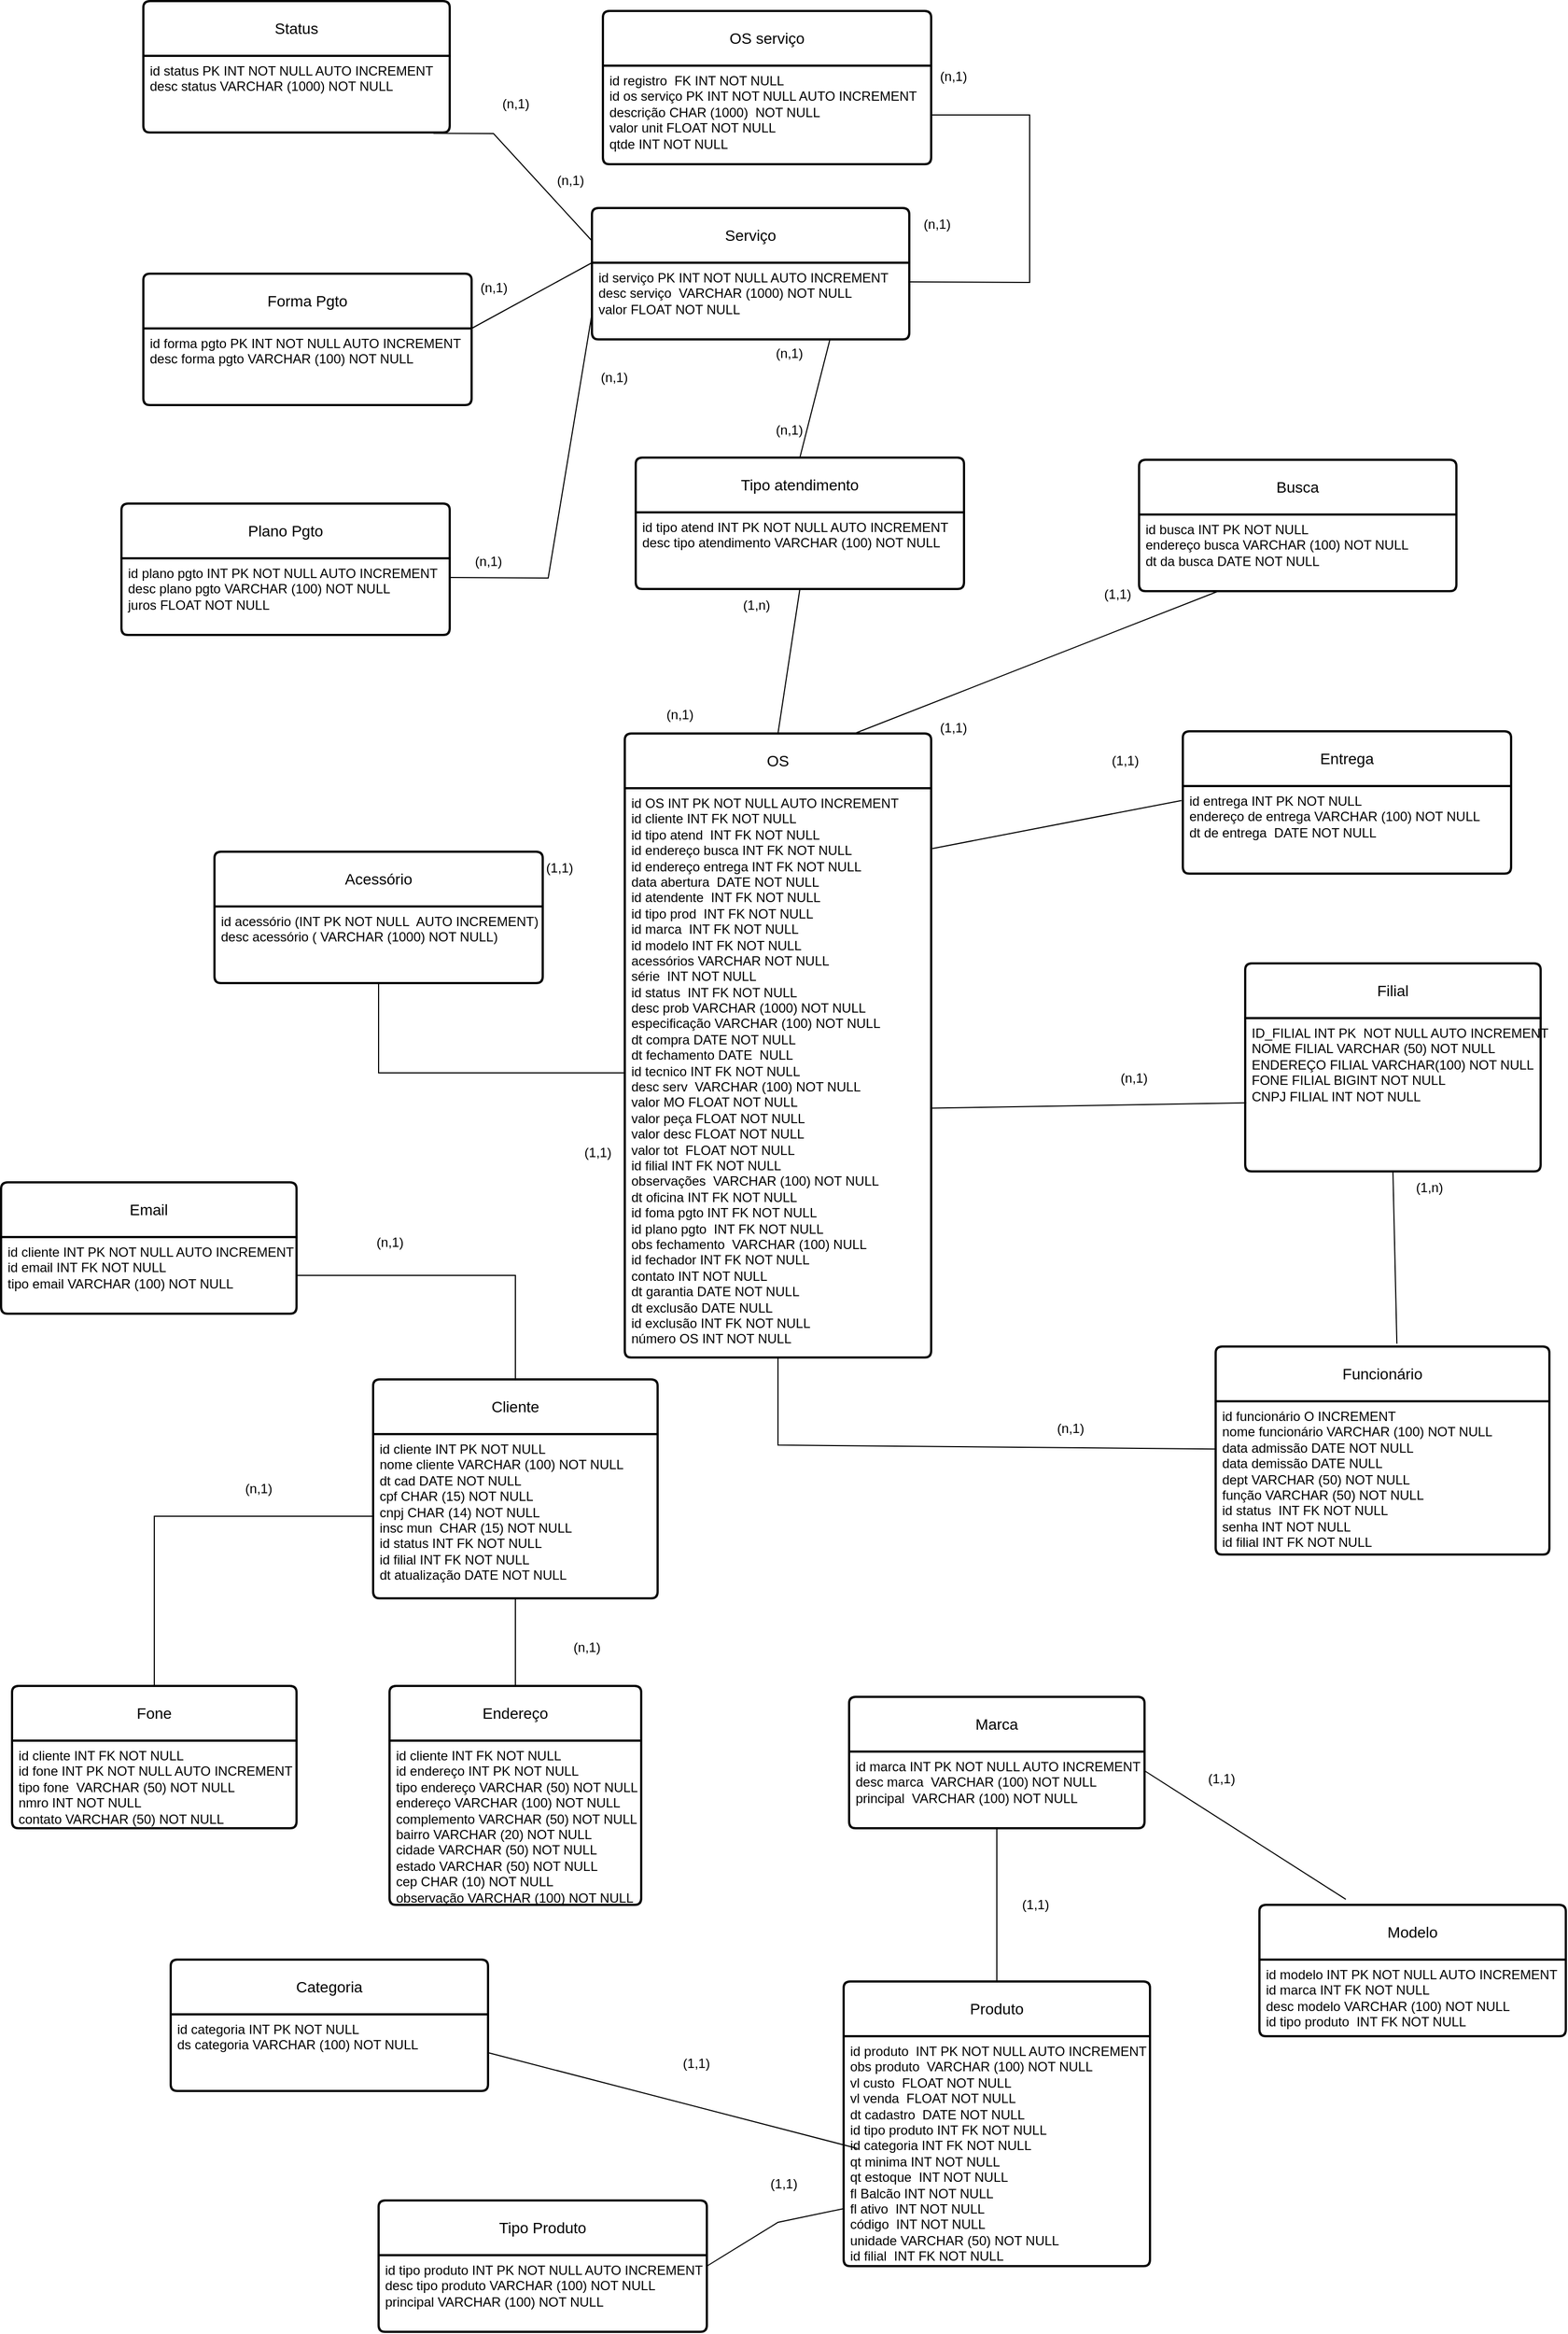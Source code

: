 <mxfile>
    <diagram id="A5jJNlO35p3FgbAEiNrJ" name="Page-1">
        <mxGraphModel dx="1618" dy="2763" grid="1" gridSize="10" guides="1" tooltips="1" connect="1" arrows="1" fold="1" page="1" pageScale="1" pageWidth="850" pageHeight="1100" math="0" shadow="0">
            <root>
                <mxCell id="0"/>
                <mxCell id="1" parent="0"/>
                <mxCell id="2" value="Filial" style="swimlane;childLayout=stackLayout;horizontal=1;startSize=50;horizontalStack=0;rounded=1;fontSize=14;fontStyle=0;strokeWidth=2;resizeParent=0;resizeLast=1;shadow=0;dashed=0;align=center;arcSize=4;whiteSpace=wrap;html=1;" vertex="1" parent="1">
                    <mxGeometry x="557" y="-290" width="270" height="190" as="geometry"/>
                </mxCell>
                <mxCell id="3" value="ID_FILIAL INT PK&amp;nbsp; NOT NULL AUTO INCREMENT&lt;div&gt;NOME FILIAL VARCHAR (50) NOT NULL&lt;/div&gt;&lt;div&gt;ENDEREÇO FILIAL VARCHAR(100) NOT NULL&lt;/div&gt;&lt;div&gt;FONE FILIAL BIGINT NOT NULL&lt;/div&gt;&lt;div&gt;CNPJ FILIAL INT NOT NULL&lt;/div&gt;&lt;div&gt;&lt;br&gt;&lt;/div&gt;" style="align=left;strokeColor=none;fillColor=none;spacingLeft=4;fontSize=12;verticalAlign=top;resizable=0;rotatable=0;part=1;html=1;" vertex="1" parent="2">
                    <mxGeometry y="50" width="270" height="140" as="geometry"/>
                </mxCell>
                <mxCell id="4" value="Serviço" style="swimlane;childLayout=stackLayout;horizontal=1;startSize=50;horizontalStack=0;rounded=1;fontSize=14;fontStyle=0;strokeWidth=2;resizeParent=0;resizeLast=1;shadow=0;dashed=0;align=center;arcSize=4;whiteSpace=wrap;html=1;" vertex="1" parent="1">
                    <mxGeometry x="-40" y="-980" width="290" height="120" as="geometry"/>
                </mxCell>
                <mxCell id="5" value="id serviço PK INT NOT NULL AUTO INCREMENT&lt;div&gt;&lt;div&gt;desc serviço&amp;nbsp; VARCHAR (1000) NOT NULL&lt;/div&gt;&lt;div&gt;valor FLOAT NOT NULL&lt;/div&gt;&lt;/div&gt;" style="align=left;strokeColor=none;fillColor=none;spacingLeft=4;fontSize=12;verticalAlign=top;resizable=0;rotatable=0;part=1;html=1;" vertex="1" parent="4">
                    <mxGeometry y="50" width="290" height="70" as="geometry"/>
                </mxCell>
                <mxCell id="6" value="Status" style="swimlane;childLayout=stackLayout;horizontal=1;startSize=50;horizontalStack=0;rounded=1;fontSize=14;fontStyle=0;strokeWidth=2;resizeParent=0;resizeLast=1;shadow=0;dashed=0;align=center;arcSize=4;whiteSpace=wrap;html=1;" vertex="1" parent="1">
                    <mxGeometry x="-450" y="-1169" width="280" height="120" as="geometry"/>
                </mxCell>
                <mxCell id="7" value="id status PK INT NOT NULL AUTO INCREMENT&lt;div&gt;desc status VARCHAR (1000) NOT NULL&lt;/div&gt;" style="align=left;strokeColor=none;fillColor=none;spacingLeft=4;fontSize=12;verticalAlign=top;resizable=0;rotatable=0;part=1;html=1;" vertex="1" parent="6">
                    <mxGeometry y="50" width="280" height="70" as="geometry"/>
                </mxCell>
                <mxCell id="8" value="Tipo atendimento" style="swimlane;childLayout=stackLayout;horizontal=1;startSize=50;horizontalStack=0;rounded=1;fontSize=14;fontStyle=0;strokeWidth=2;resizeParent=0;resizeLast=1;shadow=0;dashed=0;align=center;arcSize=4;whiteSpace=wrap;html=1;" vertex="1" parent="1">
                    <mxGeometry y="-752" width="300" height="120" as="geometry"/>
                </mxCell>
                <mxCell id="9" value="id tipo atend INT PK NOT NULL AUTO INCREMENT&lt;div&gt;desc tipo atendimento VARCHAR (100) NOT NULL&lt;/div&gt;&lt;div&gt;&lt;br&gt;&lt;/div&gt;" style="align=left;strokeColor=none;fillColor=none;spacingLeft=4;fontSize=12;verticalAlign=top;resizable=0;rotatable=0;part=1;html=1;" vertex="1" parent="8">
                    <mxGeometry y="50" width="300" height="70" as="geometry"/>
                </mxCell>
                <mxCell id="10" value="OS serviço" style="swimlane;childLayout=stackLayout;horizontal=1;startSize=50;horizontalStack=0;rounded=1;fontSize=14;fontStyle=0;strokeWidth=2;resizeParent=0;resizeLast=1;shadow=0;dashed=0;align=center;arcSize=4;whiteSpace=wrap;html=1;" vertex="1" parent="1">
                    <mxGeometry x="-30" y="-1160" width="300" height="140" as="geometry"/>
                </mxCell>
                <mxCell id="11" value="id registro&amp;nbsp; FK INT NOT NULL&amp;nbsp;&lt;div&gt;id os serviço PK INT NOT NULL AUTO INCREMENT&lt;/div&gt;&lt;div&gt;descrição CHAR (1000)&amp;nbsp;&lt;span style=&quot;white-space: pre;&quot;&gt;&#9;&lt;/span&gt;NOT NULL&lt;/div&gt;&lt;div&gt;valor unit FLOAT NOT NULL&lt;/div&gt;&lt;div&gt;qtde INT NOT NULL&lt;/div&gt;" style="align=left;strokeColor=none;fillColor=none;spacingLeft=4;fontSize=12;verticalAlign=top;resizable=0;rotatable=0;part=1;html=1;" vertex="1" parent="10">
                    <mxGeometry y="50" width="300" height="90" as="geometry"/>
                </mxCell>
                <mxCell id="12" value="Funcionário" style="swimlane;childLayout=stackLayout;horizontal=1;startSize=50;horizontalStack=0;rounded=1;fontSize=14;fontStyle=0;strokeWidth=2;resizeParent=0;resizeLast=1;shadow=0;dashed=0;align=center;arcSize=4;whiteSpace=wrap;html=1;" vertex="1" parent="1">
                    <mxGeometry x="530" y="60" width="305" height="190" as="geometry"/>
                </mxCell>
                <mxCell id="13" value="id funcionário O INCREMENT&lt;div&gt;nome funcionário VARCHAR (100) NOT NULL&lt;/div&gt;&lt;div&gt;data admissão DATE NOT NULL&lt;/div&gt;&lt;div&gt;data demissão DATE NULL&lt;/div&gt;&lt;div&gt;dept VARCHAR (50) NOT NULL&lt;/div&gt;&lt;div&gt;função VARCHAR (50) NOT NULL&lt;/div&gt;&lt;div&gt;id status&amp;nbsp; INT FK NOT NULL&lt;/div&gt;&lt;div&gt;senha INT NOT NULL&lt;/div&gt;&lt;div&gt;id filial INT FK NOT NULL&lt;/div&gt;" style="align=left;strokeColor=none;fillColor=none;spacingLeft=4;fontSize=12;verticalAlign=top;resizable=0;rotatable=0;part=1;html=1;" vertex="1" parent="12">
                    <mxGeometry y="50" width="305" height="140" as="geometry"/>
                </mxCell>
                <mxCell id="14" value="OS" style="swimlane;childLayout=stackLayout;horizontal=1;startSize=50;horizontalStack=0;rounded=1;fontSize=14;fontStyle=0;strokeWidth=2;resizeParent=0;resizeLast=1;shadow=0;dashed=0;align=center;arcSize=4;whiteSpace=wrap;html=1;" vertex="1" parent="1">
                    <mxGeometry x="-10" y="-500" width="280" height="570" as="geometry"/>
                </mxCell>
                <mxCell id="15" value="id OS INT PK NOT NULL AUTO INCREMENT&lt;div&gt;id cliente INT FK NOT NULL&amp;nbsp;&lt;/div&gt;&lt;div&gt;id tipo atend&amp;nbsp; INT FK NOT NULL&amp;nbsp;&lt;/div&gt;&lt;div&gt;id endereço busca INT FK NOT NULL&lt;/div&gt;&lt;div&gt;id endereço entrega INT FK NOT NULL&lt;/div&gt;&lt;div&gt;data abertura&amp;nbsp; DATE NOT NULL&lt;/div&gt;&lt;div&gt;id atendente&amp;nbsp; INT FK NOT NULL&lt;/div&gt;&lt;div&gt;id tipo prod&amp;nbsp; INT FK NOT NULL&lt;/div&gt;&lt;div&gt;id marca&amp;nbsp; INT FK NOT NULL&lt;/div&gt;&lt;div&gt;id modelo INT FK NOT NULL&lt;/div&gt;&lt;div&gt;acessórios VARCHAR NOT NULL&lt;/div&gt;&lt;div&gt;série&amp;nbsp; INT NOT NULL&lt;/div&gt;&lt;div&gt;id status&amp;nbsp; INT FK NOT NULL&lt;/div&gt;&lt;div&gt;desc prob VARCHAR (1000) NOT NULL&lt;/div&gt;&lt;div&gt;especificação VARCHAR (100) NOT NULL&lt;/div&gt;&lt;div&gt;dt compra DATE NOT NULL&lt;/div&gt;&lt;div&gt;dt fechamento DATE&amp;nbsp; NULL&lt;/div&gt;&lt;div&gt;id tecnico INT FK NOT NULL&lt;/div&gt;&lt;div&gt;desc serv&amp;nbsp; VARCHAR (100) NOT NULL&lt;/div&gt;&lt;div&gt;valor MO FLOAT NOT NULL&lt;/div&gt;&lt;div&gt;valor peça FLOAT NOT NULL&amp;nbsp;&lt;/div&gt;&lt;div&gt;valor desc FLOAT NOT NULL&lt;/div&gt;&lt;div&gt;valor tot&amp;nbsp; FLOAT NOT NULL&lt;/div&gt;&lt;div&gt;id filial INT FK NOT NULL&lt;/div&gt;&lt;div&gt;observações&amp;nbsp; VARCHAR (100) NOT NULL&lt;/div&gt;&lt;div&gt;dt oficina INT FK NOT NULL&lt;/div&gt;&lt;div&gt;id foma pgto INT FK NOT NULL&lt;/div&gt;&lt;div&gt;id plano pgto&amp;nbsp; INT FK NOT NULL&lt;/div&gt;&lt;div&gt;obs fechamento&amp;nbsp; VARCHAR (100) NULL&lt;/div&gt;&lt;div&gt;id fechador INT FK NOT NULL&amp;nbsp;&lt;/div&gt;&lt;div&gt;contato INT NOT NULL&lt;/div&gt;&lt;div&gt;dt garantia DATE NOT NULL&lt;/div&gt;&lt;div&gt;dt exclusão DATE NULL&lt;/div&gt;&lt;div&gt;id exclusão INT FK NOT NULL&lt;/div&gt;&lt;div&gt;número OS INT NOT NULL&lt;/div&gt;" style="align=left;strokeColor=none;fillColor=none;spacingLeft=4;fontSize=12;verticalAlign=top;resizable=0;rotatable=0;part=1;html=1;" vertex="1" parent="14">
                    <mxGeometry y="50" width="280" height="520" as="geometry"/>
                </mxCell>
                <mxCell id="16" value="Acessório" style="swimlane;childLayout=stackLayout;horizontal=1;startSize=50;horizontalStack=0;rounded=1;fontSize=14;fontStyle=0;strokeWidth=2;resizeParent=0;resizeLast=1;shadow=0;dashed=0;align=center;arcSize=4;whiteSpace=wrap;html=1;" vertex="1" parent="1">
                    <mxGeometry x="-385" y="-392" width="300" height="120" as="geometry"/>
                </mxCell>
                <mxCell id="17" value="id acessório (INT PK NOT NULL&amp;nbsp; AUTO INCREMENT)&lt;div&gt;desc acessório ( VARCHAR (1000) NOT NULL)&lt;/div&gt;&lt;div&gt;&lt;br&gt;&lt;/div&gt;" style="align=left;strokeColor=none;fillColor=none;spacingLeft=4;fontSize=12;verticalAlign=top;resizable=0;rotatable=0;part=1;html=1;" vertex="1" parent="16">
                    <mxGeometry y="50" width="300" height="70" as="geometry"/>
                </mxCell>
                <mxCell id="18" value="Forma Pgto" style="swimlane;childLayout=stackLayout;horizontal=1;startSize=50;horizontalStack=0;rounded=1;fontSize=14;fontStyle=0;strokeWidth=2;resizeParent=0;resizeLast=1;shadow=0;dashed=0;align=center;arcSize=4;whiteSpace=wrap;html=1;" vertex="1" parent="1">
                    <mxGeometry x="-450" y="-920" width="300" height="120" as="geometry"/>
                </mxCell>
                <mxCell id="19" value="id forma pgto PK INT NOT NULL AUTO INCREMENT&lt;div&gt;desc forma pgto VARCHAR (100) NOT NULL&lt;/div&gt;" style="align=left;strokeColor=none;fillColor=none;spacingLeft=4;fontSize=12;verticalAlign=top;resizable=0;rotatable=0;part=1;html=1;" vertex="1" parent="18">
                    <mxGeometry y="50" width="300" height="70" as="geometry"/>
                </mxCell>
                <mxCell id="20" value="Plano Pgto" style="swimlane;childLayout=stackLayout;horizontal=1;startSize=50;horizontalStack=0;rounded=1;fontSize=14;fontStyle=0;strokeWidth=2;resizeParent=0;resizeLast=1;shadow=0;dashed=0;align=center;arcSize=4;whiteSpace=wrap;html=1;" vertex="1" parent="1">
                    <mxGeometry x="-470" y="-710" width="300" height="120" as="geometry"/>
                </mxCell>
                <mxCell id="21" value="id plano pgto INT PK NOT NULL AUTO INCREMENT&lt;div&gt;desc plano pgto VARCHAR (100) NOT NULL&lt;span style=&quot;background-color: initial;&quot;&gt;&amp;nbsp;&lt;/span&gt;&lt;/div&gt;&lt;div&gt;juros FLOAT NOT NULL&lt;/div&gt;" style="align=left;strokeColor=none;fillColor=none;spacingLeft=4;fontSize=12;verticalAlign=top;resizable=0;rotatable=0;part=1;html=1;" vertex="1" parent="20">
                    <mxGeometry y="50" width="300" height="70" as="geometry"/>
                </mxCell>
                <mxCell id="22" value="Marca" style="swimlane;childLayout=stackLayout;horizontal=1;startSize=50;horizontalStack=0;rounded=1;fontSize=14;fontStyle=0;strokeWidth=2;resizeParent=0;resizeLast=1;shadow=0;dashed=0;align=center;arcSize=4;whiteSpace=wrap;html=1;" vertex="1" parent="1">
                    <mxGeometry x="195" y="380" width="270" height="120" as="geometry"/>
                </mxCell>
                <mxCell id="23" value="id marca INT PK NOT NULL AUTO INCREMENT&lt;div&gt;desc marca&amp;nbsp; VARCHAR (100) NOT NULL&lt;/div&gt;&lt;div&gt;principal&amp;nbsp; VARCHAR (100) NOT NULL&lt;/div&gt;" style="align=left;strokeColor=none;fillColor=none;spacingLeft=4;fontSize=12;verticalAlign=top;resizable=0;rotatable=0;part=1;html=1;" vertex="1" parent="22">
                    <mxGeometry y="50" width="270" height="70" as="geometry"/>
                </mxCell>
                <mxCell id="24" value="Tipo Produto" style="swimlane;childLayout=stackLayout;horizontal=1;startSize=50;horizontalStack=0;rounded=1;fontSize=14;fontStyle=0;strokeWidth=2;resizeParent=0;resizeLast=1;shadow=0;dashed=0;align=center;arcSize=4;whiteSpace=wrap;html=1;" vertex="1" parent="1">
                    <mxGeometry x="-235" y="840" width="300" height="120" as="geometry"/>
                </mxCell>
                <mxCell id="25" value="id tipo produto INT PK NOT NULL AUTO INCREMENT&lt;div&gt;desc tipo produto VARCHAR (100) NOT NULL&lt;/div&gt;&lt;div&gt;principal VARCHAR (100) NOT NULL&lt;/div&gt;" style="align=left;strokeColor=none;fillColor=none;spacingLeft=4;fontSize=12;verticalAlign=top;resizable=0;rotatable=0;part=1;html=1;" vertex="1" parent="24">
                    <mxGeometry y="50" width="300" height="70" as="geometry"/>
                </mxCell>
                <mxCell id="26" value="Email" style="swimlane;childLayout=stackLayout;horizontal=1;startSize=50;horizontalStack=0;rounded=1;fontSize=14;fontStyle=0;strokeWidth=2;resizeParent=0;resizeLast=1;shadow=0;dashed=0;align=center;arcSize=4;whiteSpace=wrap;html=1;" vertex="1" parent="1">
                    <mxGeometry x="-580" y="-90" width="270" height="120" as="geometry"/>
                </mxCell>
                <mxCell id="27" value="id cliente INT PK NOT NULL AUTO INCREMENT&amp;nbsp;&lt;div&gt;id email INT FK NOT NULL&lt;/div&gt;&lt;div&gt;tipo email VARCHAR (100) NOT NULL&lt;br&gt;&lt;/div&gt;" style="align=left;strokeColor=none;fillColor=none;spacingLeft=4;fontSize=12;verticalAlign=top;resizable=0;rotatable=0;part=1;html=1;" vertex="1" parent="26">
                    <mxGeometry y="50" width="270" height="70" as="geometry"/>
                </mxCell>
                <mxCell id="28" value="Fone" style="swimlane;childLayout=stackLayout;horizontal=1;startSize=50;horizontalStack=0;rounded=1;fontSize=14;fontStyle=0;strokeWidth=2;resizeParent=0;resizeLast=1;shadow=0;dashed=0;align=center;arcSize=4;whiteSpace=wrap;html=1;" vertex="1" parent="1">
                    <mxGeometry x="-570" y="370" width="260" height="130" as="geometry"/>
                </mxCell>
                <mxCell id="29" value="id cliente INT FK NOT NULL&amp;nbsp;&lt;div&gt;id fone INT PK NOT NULL AUTO INCREMENT&lt;/div&gt;&lt;div&gt;tipo fone&amp;nbsp; VARCHAR (50) NOT NULL&lt;/div&gt;&lt;div&gt;nmro INT NOT NULL&lt;/div&gt;&lt;div&gt;contato VARCHAR (50) NOT NULL&lt;/div&gt;" style="align=left;strokeColor=none;fillColor=none;spacingLeft=4;fontSize=12;verticalAlign=top;resizable=0;rotatable=0;part=1;html=1;" vertex="1" parent="28">
                    <mxGeometry y="50" width="260" height="80" as="geometry"/>
                </mxCell>
                <mxCell id="30" value="Produto" style="swimlane;childLayout=stackLayout;horizontal=1;startSize=50;horizontalStack=0;rounded=1;fontSize=14;fontStyle=0;strokeWidth=2;resizeParent=0;resizeLast=1;shadow=0;dashed=0;align=center;arcSize=4;whiteSpace=wrap;html=1;" vertex="1" parent="1">
                    <mxGeometry x="190" y="640" width="280" height="260" as="geometry"/>
                </mxCell>
                <mxCell id="31" value="id produto&amp;nbsp; INT PK NOT NULL AUTO INCREMENT&lt;div&gt;obs produto&amp;nbsp; VARCHAR (100) NOT NULL&lt;/div&gt;&lt;div&gt;vl custo&amp;nbsp; FLOAT NOT NULL&lt;/div&gt;&lt;div&gt;vl venda&amp;nbsp; FLOAT NOT NULL&lt;/div&gt;&lt;div&gt;dt cadastro&amp;nbsp; DATE NOT NULL&lt;/div&gt;&lt;div&gt;id tipo produto INT FK NOT NULL&lt;/div&gt;&lt;div&gt;id categoria INT FK NOT NULL&lt;/div&gt;&lt;div&gt;qt minima INT NOT NULL&lt;/div&gt;&lt;div&gt;qt estoque&amp;nbsp; INT NOT NULL&lt;/div&gt;&lt;div&gt;fl Balcão INT NOT NULL&lt;/div&gt;&lt;div&gt;fl ativo&amp;nbsp; INT NOT NULL&lt;/div&gt;&lt;div&gt;código&amp;nbsp; INT NOT NULL&lt;/div&gt;&lt;div&gt;unidade VARCHAR (50) NOT NULL&lt;/div&gt;&lt;div&gt;id filial&amp;nbsp; INT FK NOT NULL&lt;/div&gt;" style="align=left;strokeColor=none;fillColor=none;spacingLeft=4;fontSize=12;verticalAlign=top;resizable=0;rotatable=0;part=1;html=1;" vertex="1" parent="30">
                    <mxGeometry y="50" width="280" height="210" as="geometry"/>
                </mxCell>
                <mxCell id="32" value="Cliente" style="swimlane;childLayout=stackLayout;horizontal=1;startSize=50;horizontalStack=0;rounded=1;fontSize=14;fontStyle=0;strokeWidth=2;resizeParent=0;resizeLast=1;shadow=0;dashed=0;align=center;arcSize=4;whiteSpace=wrap;html=1;" vertex="1" parent="1">
                    <mxGeometry x="-240" y="90" width="260" height="200" as="geometry"/>
                </mxCell>
                <mxCell id="33" value="id cliente INT PK NOT NULL&lt;div&gt;nome cliente VARCHAR (100) NOT NULL&lt;/div&gt;&lt;div&gt;dt cad DATE NOT NULL&lt;/div&gt;&lt;div&gt;cpf CHAR (15) NOT NULL&lt;/div&gt;&lt;div&gt;cnpj CHAR (14) NOT NULL&lt;/div&gt;&lt;div&gt;insc mun&amp;nbsp; CHAR (15) NOT NULL&lt;/div&gt;&lt;div&gt;id status INT FK NOT NULL&lt;/div&gt;&lt;div&gt;id filial INT FK NOT NULL&lt;/div&gt;&lt;div&gt;dt atualização DATE NOT NULL&lt;/div&gt;" style="align=left;strokeColor=none;fillColor=none;spacingLeft=4;fontSize=12;verticalAlign=top;resizable=0;rotatable=0;part=1;html=1;" vertex="1" parent="32">
                    <mxGeometry y="50" width="260" height="150" as="geometry"/>
                </mxCell>
                <mxCell id="34" value="Categoria" style="swimlane;childLayout=stackLayout;horizontal=1;startSize=50;horizontalStack=0;rounded=1;fontSize=14;fontStyle=0;strokeWidth=2;resizeParent=0;resizeLast=1;shadow=0;dashed=0;align=center;arcSize=4;whiteSpace=wrap;html=1;" vertex="1" parent="1">
                    <mxGeometry x="-425" y="620" width="290" height="120" as="geometry"/>
                </mxCell>
                <mxCell id="35" value="id categoria INT PK NOT NULL&lt;div&gt;ds categoria VARCHAR (100) NOT NULL&lt;/div&gt;&lt;div&gt;&lt;br&gt;&lt;/div&gt;" style="align=left;strokeColor=none;fillColor=none;spacingLeft=4;fontSize=12;verticalAlign=top;resizable=0;rotatable=0;part=1;html=1;" vertex="1" parent="34">
                    <mxGeometry y="50" width="290" height="70" as="geometry"/>
                </mxCell>
                <mxCell id="36" value="Modelo" style="swimlane;childLayout=stackLayout;horizontal=1;startSize=50;horizontalStack=0;rounded=1;fontSize=14;fontStyle=0;strokeWidth=2;resizeParent=0;resizeLast=1;shadow=0;dashed=0;align=center;arcSize=4;whiteSpace=wrap;html=1;" vertex="1" parent="1">
                    <mxGeometry x="570" y="570" width="280" height="120" as="geometry"/>
                </mxCell>
                <mxCell id="37" value="id modelo INT PK NOT NULL AUTO INCREMENT&lt;div&gt;id marca INT FK NOT NULL&lt;/div&gt;&lt;div&gt;desc modelo VARCHAR (100) NOT NULL&lt;/div&gt;&lt;div&gt;id tipo produto&amp;nbsp; INT FK NOT NULL&lt;/div&gt;" style="align=left;strokeColor=none;fillColor=none;spacingLeft=4;fontSize=12;verticalAlign=top;resizable=0;rotatable=0;part=1;html=1;" vertex="1" parent="36">
                    <mxGeometry y="50" width="280" height="70" as="geometry"/>
                </mxCell>
                <mxCell id="38" value="Endereço" style="swimlane;childLayout=stackLayout;horizontal=1;startSize=50;horizontalStack=0;rounded=1;fontSize=14;fontStyle=0;strokeWidth=2;resizeParent=0;resizeLast=1;shadow=0;dashed=0;align=center;arcSize=4;whiteSpace=wrap;html=1;" vertex="1" parent="1">
                    <mxGeometry x="-225" y="370" width="230" height="200" as="geometry"/>
                </mxCell>
                <mxCell id="39" value="id cliente INT FK NOT NULL&lt;div&gt;id endereço INT PK NOT NULL&lt;/div&gt;&lt;div&gt;tipo endereço VARCHAR (50) NOT NULL&lt;/div&gt;&lt;div&gt;endereço VARCHAR (100) NOT NULL&lt;/div&gt;&lt;div&gt;complemento VARCHAR (50) NOT NULL&lt;/div&gt;&lt;div&gt;bairro VARCHAR (20) NOT NULL&lt;/div&gt;&lt;div&gt;cidade VARCHAR (50) NOT NULL&lt;/div&gt;&lt;div&gt;estado VARCHAR (50) NOT NULL&lt;/div&gt;&lt;div&gt;cep CHAR (10) NOT NULL&lt;/div&gt;&lt;div&gt;observação VARCHAR (100) NOT NULL&lt;/div&gt;" style="align=left;strokeColor=none;fillColor=none;spacingLeft=4;fontSize=12;verticalAlign=top;resizable=0;rotatable=0;part=1;html=1;" vertex="1" parent="38">
                    <mxGeometry y="50" width="230" height="150" as="geometry"/>
                </mxCell>
                <mxCell id="40" value="Busca" style="swimlane;childLayout=stackLayout;horizontal=1;startSize=50;horizontalStack=0;rounded=1;fontSize=14;fontStyle=0;strokeWidth=2;resizeParent=0;resizeLast=1;shadow=0;dashed=0;align=center;arcSize=4;whiteSpace=wrap;html=1;" vertex="1" parent="1">
                    <mxGeometry x="460" y="-750" width="290" height="120" as="geometry"/>
                </mxCell>
                <mxCell id="41" value="id busca INT PK NOT NULL&lt;div&gt;endereço busca VARCHAR (100) NOT NULL&lt;/div&gt;&lt;div&gt;dt da busca DATE NOT NULL&lt;/div&gt;" style="align=left;strokeColor=none;fillColor=none;spacingLeft=4;fontSize=12;verticalAlign=top;resizable=0;rotatable=0;part=1;html=1;" vertex="1" parent="40">
                    <mxGeometry y="50" width="290" height="70" as="geometry"/>
                </mxCell>
                <mxCell id="42" value="Entrega" style="swimlane;childLayout=stackLayout;horizontal=1;startSize=50;horizontalStack=0;rounded=1;fontSize=14;fontStyle=0;strokeWidth=2;resizeParent=0;resizeLast=1;shadow=0;dashed=0;align=center;arcSize=4;whiteSpace=wrap;html=1;" vertex="1" parent="1">
                    <mxGeometry x="500" y="-502" width="300" height="130" as="geometry"/>
                </mxCell>
                <mxCell id="43" value="id entrega INT PK NOT NULL&lt;div&gt;endereço de entrega VARCHAR (100) NOT NULL&lt;/div&gt;&lt;div&gt;dt de entrega&amp;nbsp; DATE NOT NULL&lt;/div&gt;" style="align=left;strokeColor=none;fillColor=none;spacingLeft=4;fontSize=12;verticalAlign=top;resizable=0;rotatable=0;part=1;html=1;" vertex="1" parent="42">
                    <mxGeometry y="50" width="300" height="80" as="geometry"/>
                </mxCell>
                <mxCell id="44" value="(1,1)" style="text;html=1;align=center;verticalAlign=middle;resizable=0;points=[];autosize=1;strokeColor=none;fillColor=none;" vertex="1" parent="1">
                    <mxGeometry x="510" y="440" width="50" height="30" as="geometry"/>
                </mxCell>
                <mxCell id="45" value="(n,1)" style="text;html=1;align=center;verticalAlign=middle;resizable=0;points=[];autosize=1;strokeColor=none;fillColor=none;" vertex="1" parent="1">
                    <mxGeometry x="372" y="120" width="50" height="30" as="geometry"/>
                </mxCell>
                <mxCell id="46" value="(1,1)" style="text;html=1;align=center;verticalAlign=middle;resizable=0;points=[];autosize=1;strokeColor=none;fillColor=none;" vertex="1" parent="1">
                    <mxGeometry x="422" y="-490" width="50" height="30" as="geometry"/>
                </mxCell>
                <mxCell id="47" value="(1,1)" style="text;html=1;align=center;verticalAlign=middle;resizable=0;points=[];autosize=1;strokeColor=none;fillColor=none;" vertex="1" parent="1">
                    <mxGeometry x="265" y="-520" width="50" height="30" as="geometry"/>
                </mxCell>
                <mxCell id="48" value="(1,1)" style="text;html=1;align=center;verticalAlign=middle;resizable=0;points=[];autosize=1;strokeColor=none;fillColor=none;" vertex="1" parent="1">
                    <mxGeometry x="415" y="-642" width="50" height="30" as="geometry"/>
                </mxCell>
                <mxCell id="49" value="(n,1)" style="text;html=1;align=center;verticalAlign=middle;resizable=0;points=[];autosize=1;strokeColor=none;fillColor=none;" vertex="1" parent="1">
                    <mxGeometry x="15" y="-532" width="50" height="30" as="geometry"/>
                </mxCell>
                <mxCell id="50" value="(1,n)" style="text;html=1;align=center;verticalAlign=middle;resizable=0;points=[];autosize=1;strokeColor=none;fillColor=none;" vertex="1" parent="1">
                    <mxGeometry x="85" y="-632" width="50" height="30" as="geometry"/>
                </mxCell>
                <mxCell id="51" value="(n,1)" style="text;html=1;align=center;verticalAlign=middle;resizable=0;points=[];autosize=1;strokeColor=none;fillColor=none;" vertex="1" parent="1">
                    <mxGeometry x="115" y="-792" width="50" height="30" as="geometry"/>
                </mxCell>
                <mxCell id="52" value="(n,1)" style="text;html=1;align=center;verticalAlign=middle;resizable=0;points=[];autosize=1;strokeColor=none;fillColor=none;" vertex="1" parent="1">
                    <mxGeometry x="115" y="-862" width="50" height="30" as="geometry"/>
                </mxCell>
                <mxCell id="53" value="(n,1)" style="text;html=1;align=center;verticalAlign=middle;resizable=0;points=[];autosize=1;strokeColor=none;fillColor=none;" vertex="1" parent="1">
                    <mxGeometry x="250" y="-980" width="50" height="30" as="geometry"/>
                </mxCell>
                <mxCell id="54" value="(n,1)" style="text;html=1;align=center;verticalAlign=middle;resizable=0;points=[];autosize=1;strokeColor=none;fillColor=none;" vertex="1" parent="1">
                    <mxGeometry x="265" y="-1115" width="50" height="30" as="geometry"/>
                </mxCell>
                <mxCell id="55" value="(1,1)" style="text;html=1;align=center;verticalAlign=middle;resizable=0;points=[];autosize=1;strokeColor=none;fillColor=none;" vertex="1" parent="1">
                    <mxGeometry x="-95" y="-392" width="50" height="30" as="geometry"/>
                </mxCell>
                <mxCell id="56" value="(1,1)" style="text;html=1;align=center;verticalAlign=middle;resizable=0;points=[];autosize=1;strokeColor=none;fillColor=none;" vertex="1" parent="1">
                    <mxGeometry x="-60" y="-132" width="50" height="30" as="geometry"/>
                </mxCell>
                <mxCell id="57" value="(n,1)" style="text;html=1;align=center;verticalAlign=middle;resizable=0;points=[];autosize=1;strokeColor=none;fillColor=none;" vertex="1" parent="1">
                    <mxGeometry x="-250" y="-50" width="50" height="30" as="geometry"/>
                </mxCell>
                <mxCell id="58" value="(n,1)" style="text;html=1;align=center;verticalAlign=middle;resizable=0;points=[];autosize=1;strokeColor=none;fillColor=none;" vertex="1" parent="1">
                    <mxGeometry x="-370" y="175" width="50" height="30" as="geometry"/>
                </mxCell>
                <mxCell id="59" value="(n,1)" style="text;html=1;align=center;verticalAlign=middle;resizable=0;points=[];autosize=1;strokeColor=none;fillColor=none;" vertex="1" parent="1">
                    <mxGeometry x="-45" y="-840" width="50" height="30" as="geometry"/>
                </mxCell>
                <mxCell id="60" value="(n,1)" style="text;html=1;align=center;verticalAlign=middle;resizable=0;points=[];autosize=1;strokeColor=none;fillColor=none;" vertex="1" parent="1">
                    <mxGeometry x="-160" y="-672" width="50" height="30" as="geometry"/>
                </mxCell>
                <mxCell id="61" value="(n,1)" style="text;html=1;align=center;verticalAlign=middle;resizable=0;points=[];autosize=1;strokeColor=none;fillColor=none;" vertex="1" parent="1">
                    <mxGeometry x="-155" y="-922" width="50" height="30" as="geometry"/>
                </mxCell>
                <mxCell id="62" value="(n,1)" style="text;html=1;align=center;verticalAlign=middle;resizable=0;points=[];autosize=1;strokeColor=none;fillColor=none;" vertex="1" parent="1">
                    <mxGeometry x="-135" y="-1090" width="50" height="30" as="geometry"/>
                </mxCell>
                <mxCell id="63" value="(n,1)" style="text;html=1;align=center;verticalAlign=middle;resizable=0;points=[];autosize=1;strokeColor=none;fillColor=none;" vertex="1" parent="1">
                    <mxGeometry x="-85" y="-1020" width="50" height="30" as="geometry"/>
                </mxCell>
                <mxCell id="64" value="(n,1)" style="text;html=1;align=center;verticalAlign=middle;resizable=0;points=[];autosize=1;strokeColor=none;fillColor=none;" vertex="1" parent="1">
                    <mxGeometry x="-70" y="320" width="50" height="30" as="geometry"/>
                </mxCell>
                <mxCell id="65" value="(1,1)" style="text;html=1;align=center;verticalAlign=middle;resizable=0;points=[];autosize=1;strokeColor=none;fillColor=none;" vertex="1" parent="1">
                    <mxGeometry x="30" y="700" width="50" height="30" as="geometry"/>
                </mxCell>
                <mxCell id="66" value="(1,1)" style="text;html=1;align=center;verticalAlign=middle;resizable=0;points=[];autosize=1;strokeColor=none;fillColor=none;" vertex="1" parent="1">
                    <mxGeometry x="110" y="810" width="50" height="30" as="geometry"/>
                </mxCell>
                <mxCell id="67" value="" style="endArrow=none;html=1;rounded=0;exitX=1;exitY=0.5;exitDx=0;exitDy=0;entryX=0.5;entryY=0;entryDx=0;entryDy=0;" edge="1" parent="1" source="27" target="32">
                    <mxGeometry relative="1" as="geometry">
                        <mxPoint x="-250" y="90" as="sourcePoint"/>
                        <mxPoint x="-90" y="90" as="targetPoint"/>
                        <Array as="points">
                            <mxPoint x="-110" y="-5"/>
                        </Array>
                    </mxGeometry>
                </mxCell>
                <mxCell id="68" value="" style="endArrow=none;html=1;rounded=0;exitX=0.5;exitY=1;exitDx=0;exitDy=0;entryX=0.5;entryY=0;entryDx=0;entryDy=0;" edge="1" parent="1" source="33" target="38">
                    <mxGeometry relative="1" as="geometry">
                        <mxPoint x="30" y="320" as="sourcePoint"/>
                        <mxPoint x="190" y="320" as="targetPoint"/>
                    </mxGeometry>
                </mxCell>
                <mxCell id="69" value="" style="endArrow=none;html=1;rounded=0;exitX=1;exitY=0.5;exitDx=0;exitDy=0;entryX=1;entryY=0.25;entryDx=0;entryDy=0;" edge="1" parent="1" source="11" target="5">
                    <mxGeometry relative="1" as="geometry">
                        <mxPoint x="30" y="-910" as="sourcePoint"/>
                        <mxPoint x="190" y="-910" as="targetPoint"/>
                        <Array as="points">
                            <mxPoint x="360" y="-1065"/>
                            <mxPoint x="360" y="-912"/>
                        </Array>
                    </mxGeometry>
                </mxCell>
                <mxCell id="70" value="" style="endArrow=none;html=1;rounded=0;entryX=0;entryY=0;entryDx=0;entryDy=0;exitX=1;exitY=0;exitDx=0;exitDy=0;" edge="1" parent="1" source="19" target="5">
                    <mxGeometry relative="1" as="geometry">
                        <mxPoint x="-210" y="-950" as="sourcePoint"/>
                        <mxPoint x="-50" y="-950" as="targetPoint"/>
                    </mxGeometry>
                </mxCell>
                <mxCell id="71" value="" style="endArrow=none;html=1;rounded=0;exitX=0.947;exitY=1.011;exitDx=0;exitDy=0;exitPerimeter=0;entryX=0;entryY=0.25;entryDx=0;entryDy=0;" edge="1" parent="1" source="7" target="4">
                    <mxGeometry relative="1" as="geometry">
                        <mxPoint x="-240" y="-981" as="sourcePoint"/>
                        <mxPoint x="-80" y="-981" as="targetPoint"/>
                        <Array as="points">
                            <mxPoint x="-130" y="-1048"/>
                        </Array>
                    </mxGeometry>
                </mxCell>
                <mxCell id="72" value="" style="endArrow=none;html=1;rounded=0;exitX=1;exitY=0.25;exitDx=0;exitDy=0;entryX=0;entryY=0.665;entryDx=0;entryDy=0;entryPerimeter=0;" edge="1" parent="1" source="21" target="5">
                    <mxGeometry relative="1" as="geometry">
                        <mxPoint x="30" y="-820" as="sourcePoint"/>
                        <mxPoint x="190" y="-820" as="targetPoint"/>
                        <Array as="points">
                            <mxPoint x="-80" y="-642"/>
                        </Array>
                    </mxGeometry>
                </mxCell>
                <mxCell id="73" value="" style="endArrow=none;html=1;rounded=0;exitX=0.75;exitY=1;exitDx=0;exitDy=0;entryX=0.5;entryY=0;entryDx=0;entryDy=0;" edge="1" parent="1" source="5" target="8">
                    <mxGeometry relative="1" as="geometry">
                        <mxPoint x="30" y="-820" as="sourcePoint"/>
                        <mxPoint x="190" y="-820" as="targetPoint"/>
                    </mxGeometry>
                </mxCell>
                <mxCell id="74" value="" style="endArrow=none;html=1;rounded=0;exitX=0.5;exitY=1;exitDx=0;exitDy=0;entryX=0.5;entryY=0;entryDx=0;entryDy=0;" edge="1" parent="1" source="9" target="14">
                    <mxGeometry relative="1" as="geometry">
                        <mxPoint x="-80" y="-570" as="sourcePoint"/>
                        <mxPoint x="80" y="-570" as="targetPoint"/>
                    </mxGeometry>
                </mxCell>
                <mxCell id="75" value="" style="endArrow=none;html=1;rounded=0;exitX=0.75;exitY=0;exitDx=0;exitDy=0;entryX=0.25;entryY=1;entryDx=0;entryDy=0;" edge="1" parent="1" source="14" target="41">
                    <mxGeometry relative="1" as="geometry">
                        <mxPoint x="470" y="-585" as="sourcePoint"/>
                        <mxPoint x="630" y="-585" as="targetPoint"/>
                    </mxGeometry>
                </mxCell>
                <mxCell id="76" value="" style="endArrow=none;html=1;rounded=0;exitX=1.004;exitY=0.106;exitDx=0;exitDy=0;entryX=-0.004;entryY=0.165;entryDx=0;entryDy=0;entryPerimeter=0;exitPerimeter=0;" edge="1" parent="1" source="15" target="43">
                    <mxGeometry relative="1" as="geometry">
                        <mxPoint x="280" y="-330" as="sourcePoint"/>
                        <mxPoint x="440" y="-330" as="targetPoint"/>
                        <Array as="points"/>
                    </mxGeometry>
                </mxCell>
                <mxCell id="77" value="" style="endArrow=none;html=1;rounded=0;exitX=0.5;exitY=1;exitDx=0;exitDy=0;" edge="1" parent="1" source="17" target="15">
                    <mxGeometry relative="1" as="geometry">
                        <mxPoint x="-80" y="-530" as="sourcePoint"/>
                        <mxPoint x="80" y="-530" as="targetPoint"/>
                        <Array as="points">
                            <mxPoint x="-235" y="-190"/>
                        </Array>
                    </mxGeometry>
                </mxCell>
                <mxCell id="78" value="" style="endArrow=none;html=1;rounded=0;exitX=0.5;exitY=1;exitDx=0;exitDy=0;entryX=0.543;entryY=-0.014;entryDx=0;entryDy=0;entryPerimeter=0;" edge="1" parent="1" source="3" target="12">
                    <mxGeometry relative="1" as="geometry">
                        <mxPoint x="620" y="-40" as="sourcePoint"/>
                        <mxPoint x="780" y="-40" as="targetPoint"/>
                    </mxGeometry>
                </mxCell>
                <mxCell id="79" value="" style="endArrow=none;html=1;rounded=0;exitX=1;exitY=0.5;exitDx=0;exitDy=0;entryX=0;entryY=0;entryDx=0;entryDy=0;" edge="1" parent="1" source="35">
                    <mxGeometry relative="1" as="geometry">
                        <mxPoint x="-122.5" y="790" as="sourcePoint"/>
                        <mxPoint x="202.5" y="792.5" as="targetPoint"/>
                    </mxGeometry>
                </mxCell>
                <mxCell id="80" value="" style="endArrow=none;html=1;rounded=0;exitX=1;exitY=0.5;exitDx=0;exitDy=0;entryX=0;entryY=0.75;entryDx=0;entryDy=0;" edge="1" parent="1" source="24" target="31">
                    <mxGeometry relative="1" as="geometry">
                        <mxPoint x="-80" y="780" as="sourcePoint"/>
                        <mxPoint x="80" y="780" as="targetPoint"/>
                        <Array as="points">
                            <mxPoint x="130" y="860"/>
                        </Array>
                    </mxGeometry>
                </mxCell>
                <mxCell id="81" value="" style="endArrow=none;html=1;rounded=0;entryX=0;entryY=0.5;entryDx=0;entryDy=0;exitX=0.5;exitY=0;exitDx=0;exitDy=0;" edge="1" parent="1" source="28" target="33">
                    <mxGeometry relative="1" as="geometry">
                        <mxPoint x="-530" y="285" as="sourcePoint"/>
                        <mxPoint x="-370" y="285" as="targetPoint"/>
                        <Array as="points">
                            <mxPoint x="-440" y="215"/>
                        </Array>
                    </mxGeometry>
                </mxCell>
                <mxCell id="82" value="" style="endArrow=none;html=1;rounded=0;exitX=0.5;exitY=1;exitDx=0;exitDy=0;" edge="1" parent="1" source="15" target="12">
                    <mxGeometry relative="1" as="geometry">
                        <mxPoint x="290" y="-60" as="sourcePoint"/>
                        <mxPoint x="450" y="-60" as="targetPoint"/>
                        <Array as="points">
                            <mxPoint x="130" y="150"/>
                        </Array>
                    </mxGeometry>
                </mxCell>
                <mxCell id="83" value="" style="endArrow=none;html=1;rounded=0;entryX=0.004;entryY=0.553;entryDx=0;entryDy=0;entryPerimeter=0;exitX=1.001;exitY=0.562;exitDx=0;exitDy=0;exitPerimeter=0;" edge="1" parent="1" source="15" target="3">
                    <mxGeometry relative="1" as="geometry">
                        <mxPoint x="260" y="20" as="sourcePoint"/>
                        <mxPoint x="420" y="20" as="targetPoint"/>
                    </mxGeometry>
                </mxCell>
                <mxCell id="84" value="(1,n)" style="text;html=1;align=center;verticalAlign=middle;resizable=0;points=[];autosize=1;strokeColor=none;fillColor=none;" vertex="1" parent="1">
                    <mxGeometry x="700" y="-100" width="50" height="30" as="geometry"/>
                </mxCell>
                <mxCell id="85" value="" style="endArrow=none;html=1;rounded=0;exitX=1;exitY=0.25;exitDx=0;exitDy=0;entryX=0.282;entryY=-0.042;entryDx=0;entryDy=0;entryPerimeter=0;" edge="1" parent="1" source="23" target="36">
                    <mxGeometry width="50" height="50" relative="1" as="geometry">
                        <mxPoint x="550" y="570" as="sourcePoint"/>
                        <mxPoint x="600" y="520" as="targetPoint"/>
                    </mxGeometry>
                </mxCell>
                <mxCell id="86" value="(n,1)" style="text;html=1;align=center;verticalAlign=middle;resizable=0;points=[];autosize=1;strokeColor=none;fillColor=none;" vertex="1" parent="1">
                    <mxGeometry x="430" y="-200" width="50" height="30" as="geometry"/>
                </mxCell>
                <mxCell id="87" value="" style="endArrow=none;html=1;rounded=0;exitX=0.5;exitY=1;exitDx=0;exitDy=0;entryX=0.5;entryY=0;entryDx=0;entryDy=0;" edge="1" parent="1" source="23" target="30">
                    <mxGeometry relative="1" as="geometry">
                        <mxPoint x="10" y="660" as="sourcePoint"/>
                        <mxPoint x="170" y="660" as="targetPoint"/>
                    </mxGeometry>
                </mxCell>
                <mxCell id="88" value="(1,1)" style="text;html=1;align=center;verticalAlign=middle;resizable=0;points=[];autosize=1;strokeColor=none;fillColor=none;" vertex="1" parent="1">
                    <mxGeometry x="340" y="554.5" width="50" height="30" as="geometry"/>
                </mxCell>
            </root>
        </mxGraphModel>
    </diagram>
</mxfile>